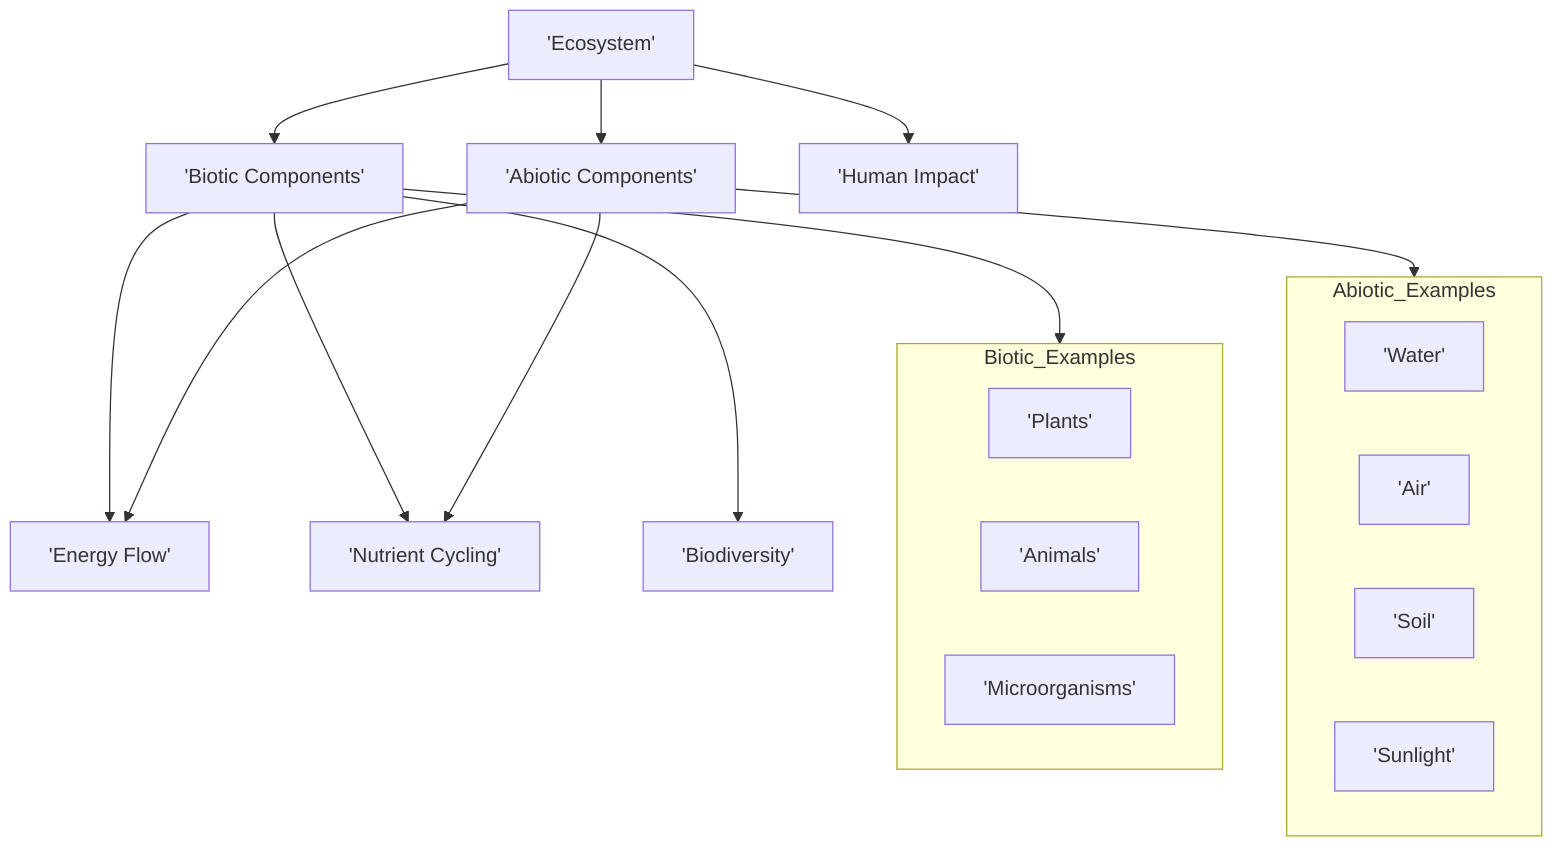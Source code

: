 flowchart TD
    A['Ecosystem']
    B['Biotic Components']
    C['Abiotic Components']
    D['Energy Flow']
    E['Nutrient Cycling']
    F['Biodiversity']
    G['Human Impact']

    A --> B
    A --> C
    B --> D
    C --> D
    B --> E
    C --> E
    B --> F
    A --> G

    subgraph Biotic_Examples
        B1['Plants']
        B2['Animals']
        B3['Microorganisms']
    end

    subgraph Abiotic_Examples
        C1['Water']
        C2['Air']
        C3['Soil']
        C4['Sunlight']
    end

    B --> Biotic_Examples
    C --> Abiotic_Examples